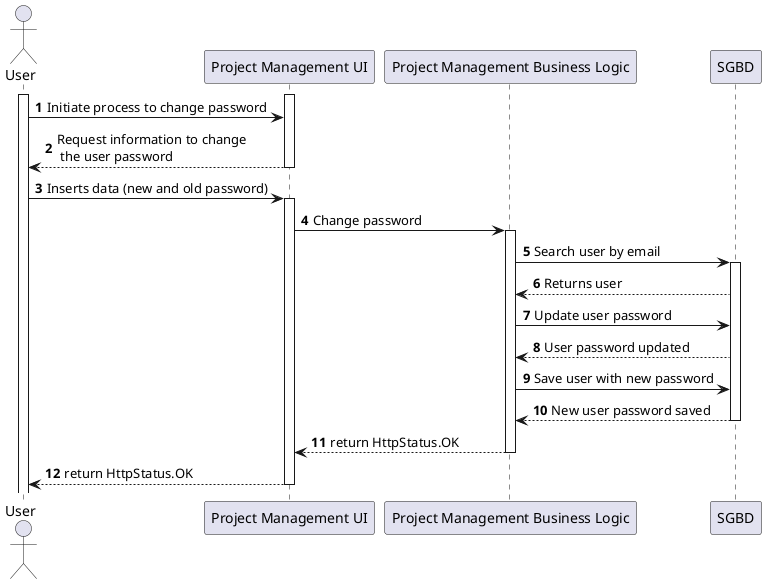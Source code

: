 @startuml
'https://plantuml.com/sequence-diagram

autonumber
actor "User" as actor
activate actor

participant "Project Management UI" as UI
activate UI

actor -> UI : Initiate process to change password
UI --> actor : Request information to change \n the user password
deactivate UI

actor ->UI : Inserts data (new and old password)
activate UI
participant "Project Management Business Logic" as BL
UI -> BL : Change password

activate BL
participant "SGBD" as BD
BL -> BD : Search user by email

activate BD
BD --> BL : Returns user

BL -> BD : Update user password
BD --> BL : User password updated

BL -> BD : Save user with new password
BD --> BL : New user password saved
deactivate BD

BL --> UI : return HttpStatus.OK
deactivate BL
UI--> actor : return HttpStatus.OK
deactivate UI



@enduml